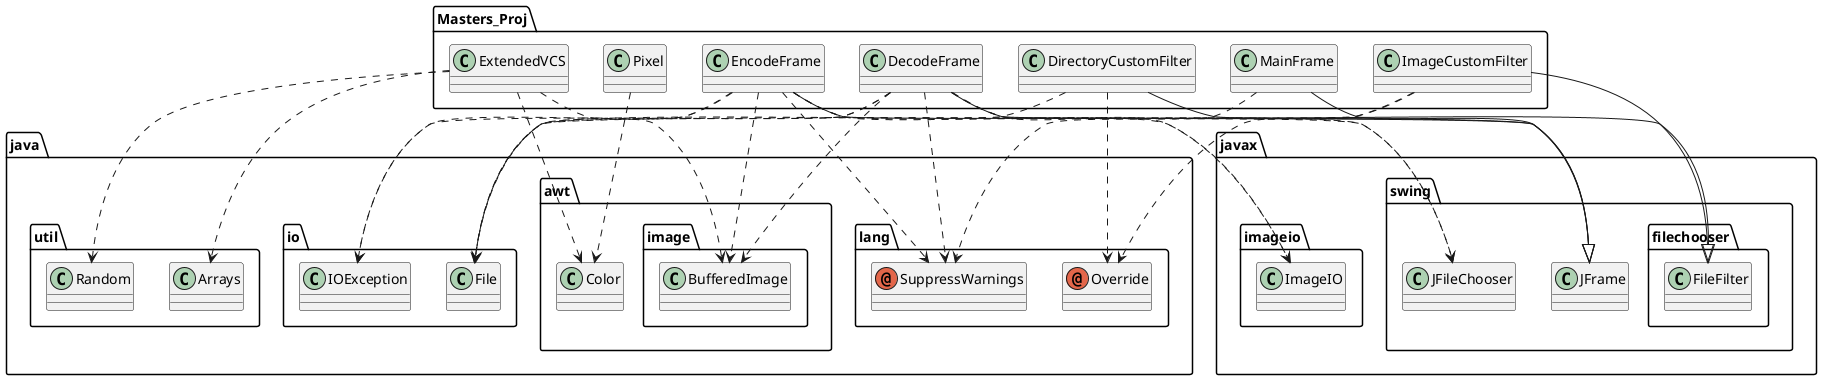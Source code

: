 @startuml
annotation java.lang.Override
annotation java.lang.SuppressWarnings
class Masters_Proj.DecodeFrame
class Masters_Proj.DirectoryCustomFilter
class Masters_Proj.EncodeFrame
class Masters_Proj.ExtendedVCS
class Masters_Proj.ImageCustomFilter
class Masters_Proj.MainFrame
class Masters_Proj.Pixel
class java.awt.Color
class java.awt.image.BufferedImage
class java.io.File
class java.io.IOException
class java.util.Arrays
class java.util.Random
class javax.imageio.ImageIO
class javax.swing.JFileChooser
class javax.swing.JFrame
class javax.swing.filechooser.FileFilter
Masters_Proj.DecodeFrame ..> java.lang.SuppressWarnings
Masters_Proj.DecodeFrame ..> java.awt.image.BufferedImage
Masters_Proj.DecodeFrame ..> java.io.File
Masters_Proj.DecodeFrame ..> java.io.IOException
Masters_Proj.DecodeFrame ..> javax.imageio.ImageIO
Masters_Proj.DecodeFrame ..> javax.swing.JFileChooser
Masters_Proj.DecodeFrame --|> javax.swing.JFrame
Masters_Proj.DirectoryCustomFilter ..> java.lang.Override
Masters_Proj.DirectoryCustomFilter ..> java.io.File
Masters_Proj.DirectoryCustomFilter --|> javax.swing.filechooser.FileFilter
Masters_Proj.EncodeFrame ..> java.lang.SuppressWarnings
Masters_Proj.EncodeFrame ..> java.awt.image.BufferedImage
Masters_Proj.EncodeFrame ..> java.io.File
Masters_Proj.EncodeFrame ..> java.io.IOException
Masters_Proj.EncodeFrame ..> javax.imageio.ImageIO
Masters_Proj.EncodeFrame ..> javax.swing.JFileChooser
Masters_Proj.EncodeFrame --|> javax.swing.JFrame
Masters_Proj.ExtendedVCS ..> java.awt.Color
Masters_Proj.ExtendedVCS ..> java.awt.image.BufferedImage
Masters_Proj.ExtendedVCS ..> java.util.Arrays
Masters_Proj.ExtendedVCS ..> java.util.Random
Masters_Proj.ImageCustomFilter ..> java.lang.Override
Masters_Proj.ImageCustomFilter ..> java.io.File
Masters_Proj.ImageCustomFilter --|> javax.swing.filechooser.FileFilter
Masters_Proj.MainFrame ..> java.lang.SuppressWarnings
Masters_Proj.MainFrame --|> javax.swing.JFrame
Masters_Proj.Pixel ..> java.awt.Color
@enduml